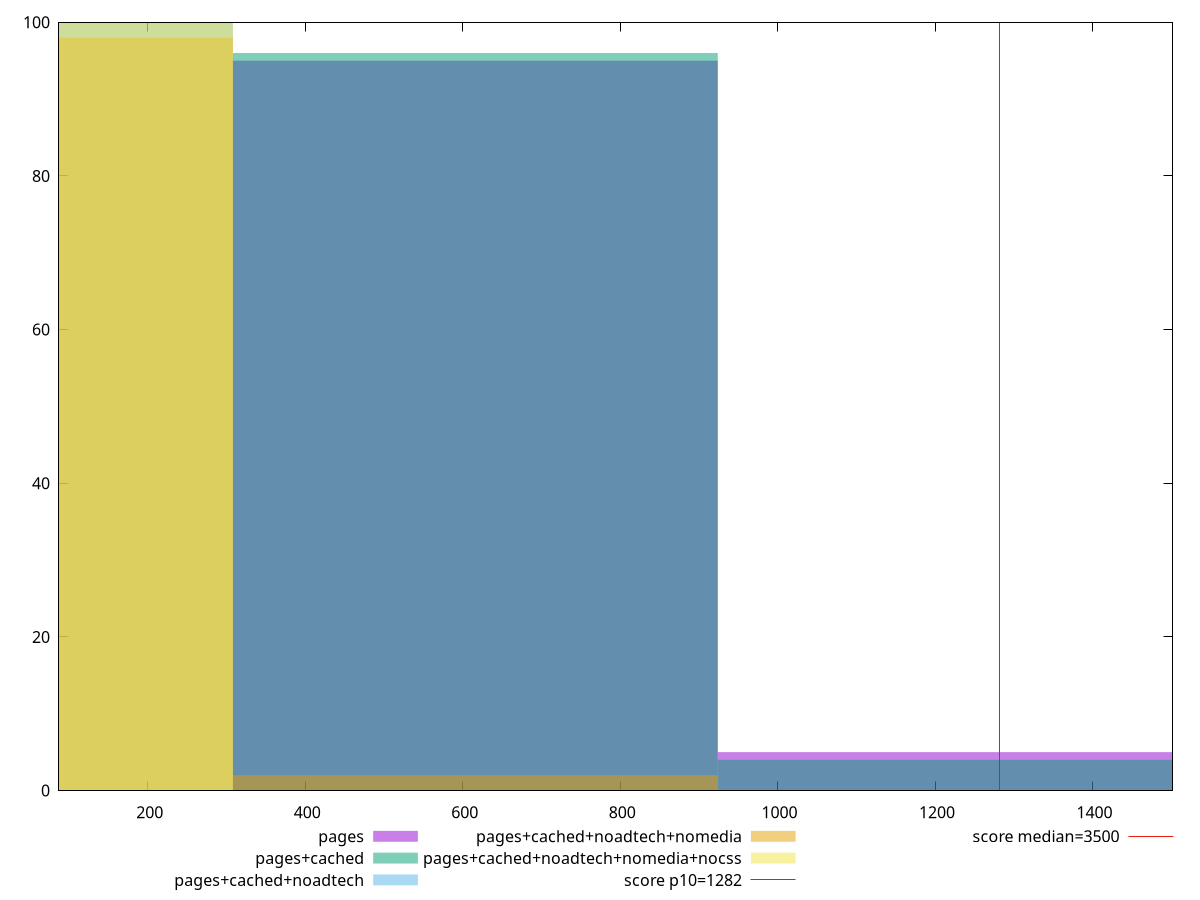 reset

$pages <<EOF
1231.9684803128025 5
615.9842401564013 95
EOF

$pagesCached <<EOF
1231.9684803128025 4
615.9842401564013 96
EOF

$pagesCachedNoadtech <<EOF
0 100
EOF

$pagesCachedNoadtechNomedia <<EOF
0 98
615.9842401564013 2
EOF

$pagesCachedNoadtechNomediaNocss <<EOF
0 100
EOF

set key outside below
set boxwidth 615.9842401564013
set xrange [87.212:1501.6079999999988]
set yrange [0:100]
set trange [0:100]
set style fill transparent solid 0.5 noborder

set parametric
set terminal svg size 640, 530 enhanced background rgb 'white'
set output "report_00026_2021-02-22T21:38:55.199Z/bootup-time/comparison/histogram/all_raw.svg"

plot $pages title "pages" with boxes, \
     $pagesCached title "pages+cached" with boxes, \
     $pagesCachedNoadtech title "pages+cached+noadtech" with boxes, \
     $pagesCachedNoadtechNomedia title "pages+cached+noadtech+nomedia" with boxes, \
     $pagesCachedNoadtechNomediaNocss title "pages+cached+noadtech+nomedia+nocss" with boxes, \
     1282,t title "score p10=1282", \
     3500,t title "score median=3500"

reset

